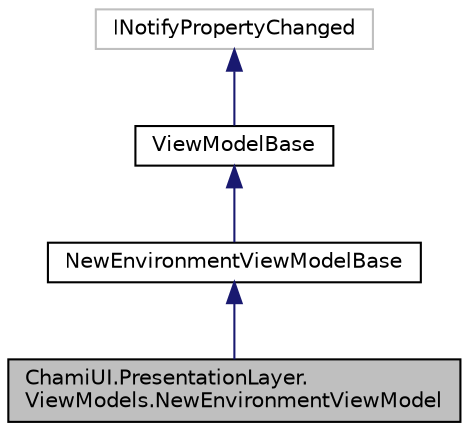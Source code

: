 digraph "ChamiUI.PresentationLayer.ViewModels.NewEnvironmentViewModel"
{
 // LATEX_PDF_SIZE
  edge [fontname="Helvetica",fontsize="10",labelfontname="Helvetica",labelfontsize="10"];
  node [fontname="Helvetica",fontsize="10",shape=record];
  Node1 [label="ChamiUI.PresentationLayer.\lViewModels.NewEnvironmentViewModel",height=0.2,width=0.4,color="black", fillcolor="grey75", style="filled", fontcolor="black",tooltip="Viewmodel for the new environment window"];
  Node2 -> Node1 [dir="back",color="midnightblue",fontsize="10",style="solid",fontname="Helvetica"];
  Node2 [label="NewEnvironmentViewModelBase",height=0.2,width=0.4,color="black", fillcolor="white", style="filled",URL="$class_chami_u_i_1_1_presentation_layer_1_1_view_models_1_1_new_environment_view_model_base.html",tooltip="Base viewmodel class used by the new environment and the import environment windows."];
  Node3 -> Node2 [dir="back",color="midnightblue",fontsize="10",style="solid",fontname="Helvetica"];
  Node3 [label="ViewModelBase",height=0.2,width=0.4,color="black", fillcolor="white", style="filled",URL="$class_chami_u_i_1_1_presentation_layer_1_1_view_models_1_1_view_model_base.html",tooltip="Base abstract class for all viewmodels in Chami that implements the INotifyPropertyChanged interface."];
  Node4 -> Node3 [dir="back",color="midnightblue",fontsize="10",style="solid",fontname="Helvetica"];
  Node4 [label="INotifyPropertyChanged",height=0.2,width=0.4,color="grey75", fillcolor="white", style="filled",tooltip=" "];
}
